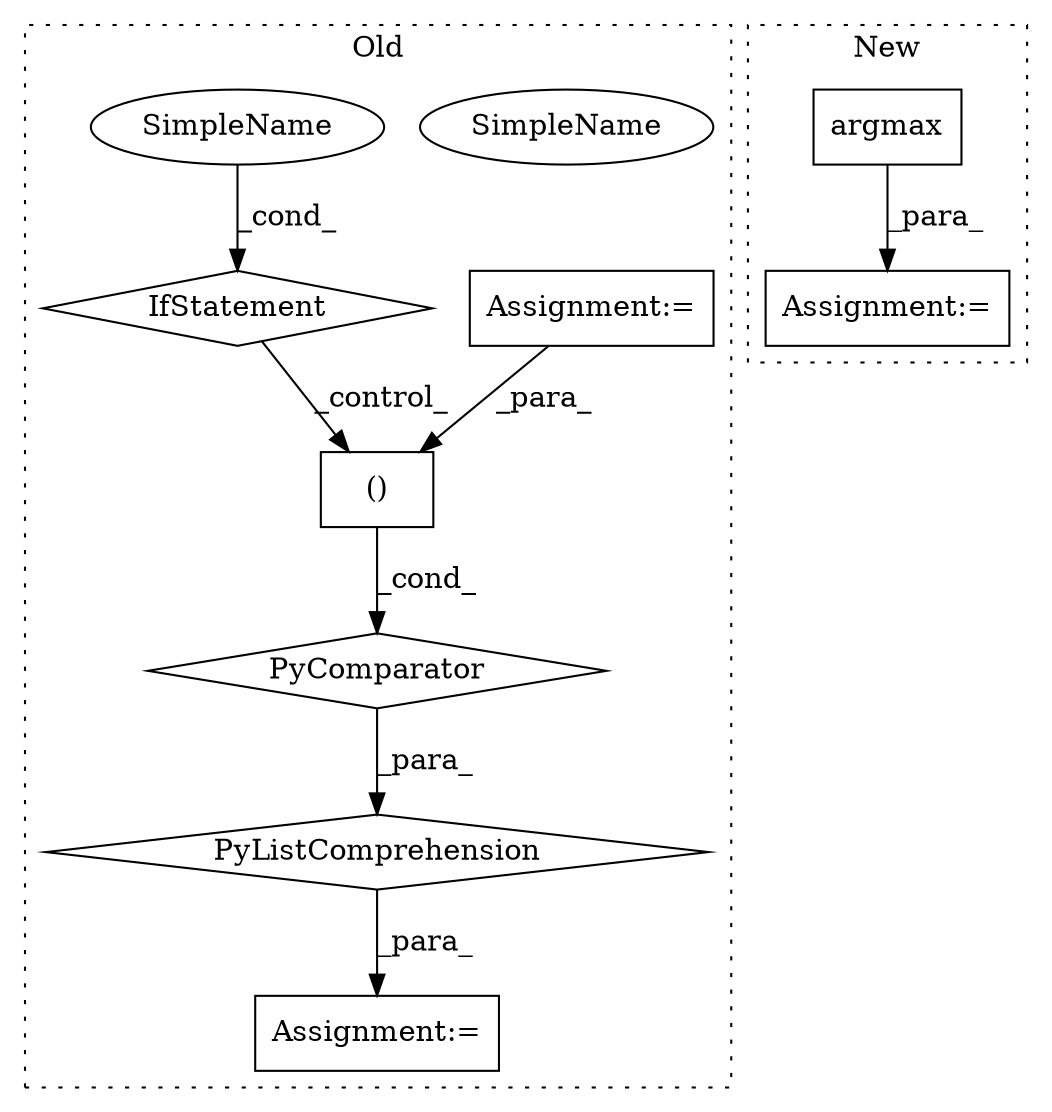 digraph G {
subgraph cluster0 {
1 [label="PyComparator" a="113" s="28723" l="26" shape="diamond"];
3 [label="Assignment:=" a="7" s="28723" l="26" shape="box"];
4 [label="PyListComprehension" a="109" s="28614" l="154" shape="diamond"];
5 [label="Assignment:=" a="7" s="28585" l="29" shape="box"];
7 [label="()" a="106" s="28614" l="32" shape="box"];
8 [label="IfStatement" a="25" s="28723" l="26" shape="diamond"];
9 [label="SimpleName" a="42" s="28744" l="5" shape="ellipse"];
10 [label="SimpleName" a="42" s="28744" l="5" shape="ellipse"];
label = "Old";
style="dotted";
}
subgraph cluster1 {
2 [label="argmax" a="32" s="28858,28890" l="7,1" shape="box"];
6 [label="Assignment:=" a="7" s="28851" l="1" shape="box"];
label = "New";
style="dotted";
}
1 -> 4 [label="_para_"];
2 -> 6 [label="_para_"];
3 -> 7 [label="_para_"];
4 -> 5 [label="_para_"];
7 -> 1 [label="_cond_"];
8 -> 7 [label="_control_"];
10 -> 8 [label="_cond_"];
}